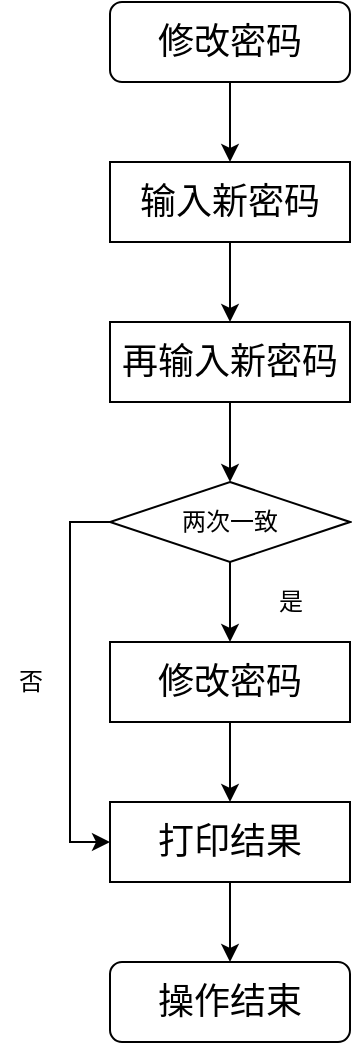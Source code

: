 <mxfile version="13.0.3" type="device"><diagram id="C5RBs43oDa-KdzZeNtuy" name="Page-1"><mxGraphModel dx="1106" dy="750" grid="1" gridSize="10" guides="1" tooltips="1" connect="1" arrows="1" fold="1" page="1" pageScale="1" pageWidth="827" pageHeight="1169" math="0" shadow="0"><root><mxCell id="WIyWlLk6GJQsqaUBKTNV-0"/><mxCell id="WIyWlLk6GJQsqaUBKTNV-1" parent="WIyWlLk6GJQsqaUBKTNV-0"/><mxCell id="l3DB7BpnvgqR6EdjHNak-1" value="" style="edgeStyle=orthogonalEdgeStyle;rounded=0;orthogonalLoop=1;jettySize=auto;html=1;" edge="1" parent="WIyWlLk6GJQsqaUBKTNV-1" source="WIyWlLk6GJQsqaUBKTNV-3"><mxGeometry relative="1" as="geometry"><mxPoint x="380" y="160" as="targetPoint"/></mxGeometry></mxCell><mxCell id="WIyWlLk6GJQsqaUBKTNV-3" value="&lt;font style=&quot;font-size: 18px&quot;&gt;修改密码&lt;/font&gt;" style="rounded=1;whiteSpace=wrap;html=1;fontSize=12;glass=0;strokeWidth=1;shadow=0;" parent="WIyWlLk6GJQsqaUBKTNV-1" vertex="1"><mxGeometry x="320" y="80" width="120" height="40" as="geometry"/></mxCell><mxCell id="l3DB7BpnvgqR6EdjHNak-4" value="" style="edgeStyle=orthogonalEdgeStyle;rounded=0;orthogonalLoop=1;jettySize=auto;html=1;" edge="1" parent="WIyWlLk6GJQsqaUBKTNV-1" source="l3DB7BpnvgqR6EdjHNak-2" target="l3DB7BpnvgqR6EdjHNak-3"><mxGeometry relative="1" as="geometry"/></mxCell><mxCell id="l3DB7BpnvgqR6EdjHNak-2" value="&lt;font style=&quot;font-size: 18px&quot;&gt;输入新密码&lt;/font&gt;" style="rounded=0;whiteSpace=wrap;html=1;" vertex="1" parent="WIyWlLk6GJQsqaUBKTNV-1"><mxGeometry x="320" y="160" width="120" height="40" as="geometry"/></mxCell><mxCell id="l3DB7BpnvgqR6EdjHNak-6" value="" style="edgeStyle=orthogonalEdgeStyle;rounded=0;orthogonalLoop=1;jettySize=auto;html=1;" edge="1" parent="WIyWlLk6GJQsqaUBKTNV-1" source="l3DB7BpnvgqR6EdjHNak-3"><mxGeometry relative="1" as="geometry"><mxPoint x="380" y="320" as="targetPoint"/></mxGeometry></mxCell><mxCell id="l3DB7BpnvgqR6EdjHNak-3" value="&lt;font style=&quot;font-size: 18px&quot;&gt;再输入新密码&lt;/font&gt;" style="rounded=0;whiteSpace=wrap;html=1;" vertex="1" parent="WIyWlLk6GJQsqaUBKTNV-1"><mxGeometry x="320" y="240" width="120" height="40" as="geometry"/></mxCell><mxCell id="l3DB7BpnvgqR6EdjHNak-9" value="" style="edgeStyle=orthogonalEdgeStyle;rounded=0;orthogonalLoop=1;jettySize=auto;html=1;" edge="1" parent="WIyWlLk6GJQsqaUBKTNV-1" source="l3DB7BpnvgqR6EdjHNak-7"><mxGeometry relative="1" as="geometry"><mxPoint x="380" y="400" as="targetPoint"/></mxGeometry></mxCell><mxCell id="l3DB7BpnvgqR6EdjHNak-13" style="edgeStyle=orthogonalEdgeStyle;rounded=0;orthogonalLoop=1;jettySize=auto;html=1;exitX=0;exitY=0.5;exitDx=0;exitDy=0;entryX=0;entryY=0.5;entryDx=0;entryDy=0;" edge="1" parent="WIyWlLk6GJQsqaUBKTNV-1" source="l3DB7BpnvgqR6EdjHNak-7" target="l3DB7BpnvgqR6EdjHNak-11"><mxGeometry relative="1" as="geometry"/></mxCell><mxCell id="l3DB7BpnvgqR6EdjHNak-7" value="两次一致" style="rhombus;whiteSpace=wrap;html=1;" vertex="1" parent="WIyWlLk6GJQsqaUBKTNV-1"><mxGeometry x="320" y="320" width="120" height="40" as="geometry"/></mxCell><mxCell id="l3DB7BpnvgqR6EdjHNak-12" value="" style="edgeStyle=orthogonalEdgeStyle;rounded=0;orthogonalLoop=1;jettySize=auto;html=1;" edge="1" parent="WIyWlLk6GJQsqaUBKTNV-1" source="l3DB7BpnvgqR6EdjHNak-10" target="l3DB7BpnvgqR6EdjHNak-11"><mxGeometry relative="1" as="geometry"/></mxCell><mxCell id="l3DB7BpnvgqR6EdjHNak-10" value="&lt;font style=&quot;font-size: 18px&quot;&gt;修改密码&lt;/font&gt;" style="rounded=0;whiteSpace=wrap;html=1;" vertex="1" parent="WIyWlLk6GJQsqaUBKTNV-1"><mxGeometry x="320" y="400" width="120" height="40" as="geometry"/></mxCell><mxCell id="l3DB7BpnvgqR6EdjHNak-17" value="" style="edgeStyle=orthogonalEdgeStyle;rounded=0;orthogonalLoop=1;jettySize=auto;html=1;" edge="1" parent="WIyWlLk6GJQsqaUBKTNV-1" source="l3DB7BpnvgqR6EdjHNak-11"><mxGeometry relative="1" as="geometry"><mxPoint x="380" y="560" as="targetPoint"/></mxGeometry></mxCell><mxCell id="l3DB7BpnvgqR6EdjHNak-11" value="&lt;font style=&quot;font-size: 18px&quot;&gt;打印结果&lt;/font&gt;" style="rounded=0;whiteSpace=wrap;html=1;" vertex="1" parent="WIyWlLk6GJQsqaUBKTNV-1"><mxGeometry x="320" y="480" width="120" height="40" as="geometry"/></mxCell><mxCell id="l3DB7BpnvgqR6EdjHNak-14" value="否" style="text;html=1;align=center;verticalAlign=middle;resizable=0;points=[];autosize=1;" vertex="1" parent="WIyWlLk6GJQsqaUBKTNV-1"><mxGeometry x="265" y="410" width="30" height="20" as="geometry"/></mxCell><mxCell id="l3DB7BpnvgqR6EdjHNak-15" value="是" style="text;html=1;align=center;verticalAlign=middle;resizable=0;points=[];autosize=1;" vertex="1" parent="WIyWlLk6GJQsqaUBKTNV-1"><mxGeometry x="395" y="370" width="30" height="20" as="geometry"/></mxCell><mxCell id="l3DB7BpnvgqR6EdjHNak-18" value="&lt;font style=&quot;font-size: 18px&quot;&gt;操作结束&lt;/font&gt;" style="rounded=1;whiteSpace=wrap;html=1;fontSize=12;glass=0;strokeWidth=1;shadow=0;" vertex="1" parent="WIyWlLk6GJQsqaUBKTNV-1"><mxGeometry x="320" y="560" width="120" height="40" as="geometry"/></mxCell></root></mxGraphModel></diagram></mxfile>